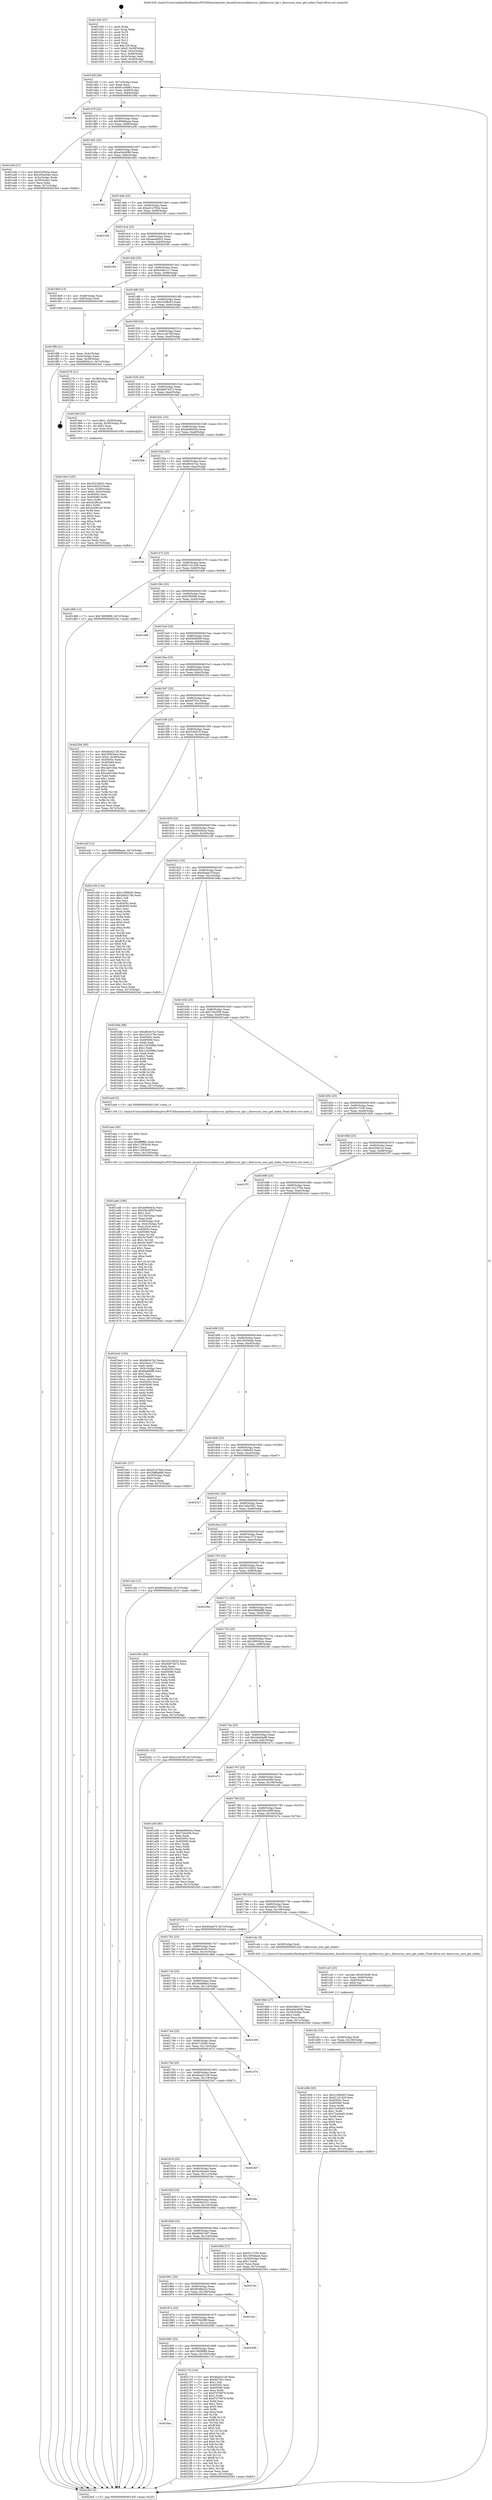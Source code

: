 digraph "0x401430" {
  label = "0x401430 (/mnt/c/Users/mathe/Desktop/tcc/POCII/binaries/extr_linuxdriversscsiibmvscsi_tgtibmvscsi_tgt.c_ibmvscsis_sess_get_index_Final-ollvm.out::main(0))"
  labelloc = "t"
  node[shape=record]

  Entry [label="",width=0.3,height=0.3,shape=circle,fillcolor=black,style=filled]
  "0x40145f" [label="{
     0x40145f [26]\l
     | [instrs]\l
     &nbsp;&nbsp;0x40145f \<+3\>: mov -0x7c(%rbp),%eax\l
     &nbsp;&nbsp;0x401462 \<+2\>: mov %eax,%ecx\l
     &nbsp;&nbsp;0x401464 \<+6\>: sub $0x81e36863,%ecx\l
     &nbsp;&nbsp;0x40146a \<+3\>: mov %eax,-0x80(%rbp)\l
     &nbsp;&nbsp;0x40146d \<+6\>: mov %ecx,-0x84(%rbp)\l
     &nbsp;&nbsp;0x401473 \<+6\>: je 0000000000401f9a \<main+0xb6a\>\l
  }"]
  "0x401f9a" [label="{
     0x401f9a\l
  }", style=dashed]
  "0x401479" [label="{
     0x401479 [25]\l
     | [instrs]\l
     &nbsp;&nbsp;0x401479 \<+5\>: jmp 000000000040147e \<main+0x4e\>\l
     &nbsp;&nbsp;0x40147e \<+3\>: mov -0x80(%rbp),%eax\l
     &nbsp;&nbsp;0x401481 \<+5\>: sub $0x906dbaae,%eax\l
     &nbsp;&nbsp;0x401486 \<+6\>: mov %eax,-0x88(%rbp)\l
     &nbsp;&nbsp;0x40148c \<+6\>: je 0000000000401a3b \<main+0x60b\>\l
  }"]
  Exit [label="",width=0.3,height=0.3,shape=circle,fillcolor=black,style=filled,peripheries=2]
  "0x401a3b" [label="{
     0x401a3b [27]\l
     | [instrs]\l
     &nbsp;&nbsp;0x401a3b \<+5\>: mov $0x5530b3a,%eax\l
     &nbsp;&nbsp;0x401a40 \<+5\>: mov $0x2f3ee0dd,%ecx\l
     &nbsp;&nbsp;0x401a45 \<+3\>: mov -0x5c(%rbp),%edx\l
     &nbsp;&nbsp;0x401a48 \<+3\>: cmp -0x50(%rbp),%edx\l
     &nbsp;&nbsp;0x401a4b \<+3\>: cmovl %ecx,%eax\l
     &nbsp;&nbsp;0x401a4e \<+3\>: mov %eax,-0x7c(%rbp)\l
     &nbsp;&nbsp;0x401a51 \<+5\>: jmp 00000000004023e5 \<main+0xfb5\>\l
  }"]
  "0x401492" [label="{
     0x401492 [25]\l
     | [instrs]\l
     &nbsp;&nbsp;0x401492 \<+5\>: jmp 0000000000401497 \<main+0x67\>\l
     &nbsp;&nbsp;0x401497 \<+3\>: mov -0x80(%rbp),%eax\l
     &nbsp;&nbsp;0x40149a \<+5\>: sub $0xa04cb096,%eax\l
     &nbsp;&nbsp;0x40149f \<+6\>: mov %eax,-0x8c(%rbp)\l
     &nbsp;&nbsp;0x4014a5 \<+6\>: je 00000000004018d1 \<main+0x4a1\>\l
  }"]
  "0x4018ac" [label="{
     0x4018ac\l
  }", style=dashed]
  "0x4018d1" [label="{
     0x4018d1\l
  }", style=dashed]
  "0x4014ab" [label="{
     0x4014ab [25]\l
     | [instrs]\l
     &nbsp;&nbsp;0x4014ab \<+5\>: jmp 00000000004014b0 \<main+0x80\>\l
     &nbsp;&nbsp;0x4014b0 \<+3\>: mov -0x80(%rbp),%eax\l
     &nbsp;&nbsp;0x4014b3 \<+5\>: sub $0xa51d782e,%eax\l
     &nbsp;&nbsp;0x4014b8 \<+6\>: mov %eax,-0x90(%rbp)\l
     &nbsp;&nbsp;0x4014be \<+6\>: je 0000000000402160 \<main+0xd30\>\l
  }"]
  "0x40217d" [label="{
     0x40217d [144]\l
     | [instrs]\l
     &nbsp;&nbsp;0x40217d \<+5\>: mov $0x4ba42128,%eax\l
     &nbsp;&nbsp;0x402182 \<+5\>: mov $0x6d755c,%ecx\l
     &nbsp;&nbsp;0x402187 \<+2\>: mov $0x1,%dl\l
     &nbsp;&nbsp;0x402189 \<+7\>: mov 0x40505c,%esi\l
     &nbsp;&nbsp;0x402190 \<+7\>: mov 0x405060,%edi\l
     &nbsp;&nbsp;0x402197 \<+3\>: mov %esi,%r8d\l
     &nbsp;&nbsp;0x40219a \<+7\>: sub $0xf7070979,%r8d\l
     &nbsp;&nbsp;0x4021a1 \<+4\>: sub $0x1,%r8d\l
     &nbsp;&nbsp;0x4021a5 \<+7\>: add $0xf7070979,%r8d\l
     &nbsp;&nbsp;0x4021ac \<+4\>: imul %r8d,%esi\l
     &nbsp;&nbsp;0x4021b0 \<+3\>: and $0x1,%esi\l
     &nbsp;&nbsp;0x4021b3 \<+3\>: cmp $0x0,%esi\l
     &nbsp;&nbsp;0x4021b6 \<+4\>: sete %r9b\l
     &nbsp;&nbsp;0x4021ba \<+3\>: cmp $0xa,%edi\l
     &nbsp;&nbsp;0x4021bd \<+4\>: setl %r10b\l
     &nbsp;&nbsp;0x4021c1 \<+3\>: mov %r9b,%r11b\l
     &nbsp;&nbsp;0x4021c4 \<+4\>: xor $0xff,%r11b\l
     &nbsp;&nbsp;0x4021c8 \<+3\>: mov %r10b,%bl\l
     &nbsp;&nbsp;0x4021cb \<+3\>: xor $0xff,%bl\l
     &nbsp;&nbsp;0x4021ce \<+3\>: xor $0x0,%dl\l
     &nbsp;&nbsp;0x4021d1 \<+3\>: mov %r11b,%r14b\l
     &nbsp;&nbsp;0x4021d4 \<+4\>: and $0x0,%r14b\l
     &nbsp;&nbsp;0x4021d8 \<+3\>: and %dl,%r9b\l
     &nbsp;&nbsp;0x4021db \<+3\>: mov %bl,%r15b\l
     &nbsp;&nbsp;0x4021de \<+4\>: and $0x0,%r15b\l
     &nbsp;&nbsp;0x4021e2 \<+3\>: and %dl,%r10b\l
     &nbsp;&nbsp;0x4021e5 \<+3\>: or %r9b,%r14b\l
     &nbsp;&nbsp;0x4021e8 \<+3\>: or %r10b,%r15b\l
     &nbsp;&nbsp;0x4021eb \<+3\>: xor %r15b,%r14b\l
     &nbsp;&nbsp;0x4021ee \<+3\>: or %bl,%r11b\l
     &nbsp;&nbsp;0x4021f1 \<+4\>: xor $0xff,%r11b\l
     &nbsp;&nbsp;0x4021f5 \<+3\>: or $0x0,%dl\l
     &nbsp;&nbsp;0x4021f8 \<+3\>: and %dl,%r11b\l
     &nbsp;&nbsp;0x4021fb \<+3\>: or %r11b,%r14b\l
     &nbsp;&nbsp;0x4021fe \<+4\>: test $0x1,%r14b\l
     &nbsp;&nbsp;0x402202 \<+3\>: cmovne %ecx,%eax\l
     &nbsp;&nbsp;0x402205 \<+3\>: mov %eax,-0x7c(%rbp)\l
     &nbsp;&nbsp;0x402208 \<+5\>: jmp 00000000004023e5 \<main+0xfb5\>\l
  }"]
  "0x402160" [label="{
     0x402160\l
  }", style=dashed]
  "0x4014c4" [label="{
     0x4014c4 [25]\l
     | [instrs]\l
     &nbsp;&nbsp;0x4014c4 \<+5\>: jmp 00000000004014c9 \<main+0x99\>\l
     &nbsp;&nbsp;0x4014c9 \<+3\>: mov -0x80(%rbp),%eax\l
     &nbsp;&nbsp;0x4014cc \<+5\>: sub $0xaea460c3,%eax\l
     &nbsp;&nbsp;0x4014d1 \<+6\>: mov %eax,-0x94(%rbp)\l
     &nbsp;&nbsp;0x4014d7 \<+6\>: je 000000000040239c \<main+0xf6c\>\l
  }"]
  "0x401893" [label="{
     0x401893 [25]\l
     | [instrs]\l
     &nbsp;&nbsp;0x401893 \<+5\>: jmp 0000000000401898 \<main+0x468\>\l
     &nbsp;&nbsp;0x401898 \<+3\>: mov -0x80(%rbp),%eax\l
     &nbsp;&nbsp;0x40189b \<+5\>: sub $0x7d858f89,%eax\l
     &nbsp;&nbsp;0x4018a0 \<+6\>: mov %eax,-0x130(%rbp)\l
     &nbsp;&nbsp;0x4018a6 \<+6\>: je 000000000040217d \<main+0xd4d\>\l
  }"]
  "0x40239c" [label="{
     0x40239c\l
  }", style=dashed]
  "0x4014dd" [label="{
     0x4014dd [25]\l
     | [instrs]\l
     &nbsp;&nbsp;0x4014dd \<+5\>: jmp 00000000004014e2 \<main+0xb2\>\l
     &nbsp;&nbsp;0x4014e2 \<+3\>: mov -0x80(%rbp),%eax\l
     &nbsp;&nbsp;0x4014e5 \<+5\>: sub $0xb3d6c1c7,%eax\l
     &nbsp;&nbsp;0x4014ea \<+6\>: mov %eax,-0x98(%rbp)\l
     &nbsp;&nbsp;0x4014f0 \<+6\>: je 00000000004018e9 \<main+0x4b9\>\l
  }"]
  "0x40209b" [label="{
     0x40209b\l
  }", style=dashed]
  "0x4018e9" [label="{
     0x4018e9 [13]\l
     | [instrs]\l
     &nbsp;&nbsp;0x4018e9 \<+4\>: mov -0x48(%rbp),%rax\l
     &nbsp;&nbsp;0x4018ed \<+4\>: mov 0x8(%rax),%rdi\l
     &nbsp;&nbsp;0x4018f1 \<+5\>: call 0000000000401060 \<atoi@plt\>\l
     | [calls]\l
     &nbsp;&nbsp;0x401060 \{1\} (unknown)\l
  }"]
  "0x4014f6" [label="{
     0x4014f6 [25]\l
     | [instrs]\l
     &nbsp;&nbsp;0x4014f6 \<+5\>: jmp 00000000004014fb \<main+0xcb\>\l
     &nbsp;&nbsp;0x4014fb \<+3\>: mov -0x80(%rbp),%eax\l
     &nbsp;&nbsp;0x4014fe \<+5\>: sub $0xc2c98a53,%eax\l
     &nbsp;&nbsp;0x401503 \<+6\>: mov %eax,-0x9c(%rbp)\l
     &nbsp;&nbsp;0x401509 \<+6\>: je 0000000000402362 \<main+0xf32\>\l
  }"]
  "0x40187a" [label="{
     0x40187a [25]\l
     | [instrs]\l
     &nbsp;&nbsp;0x40187a \<+5\>: jmp 000000000040187f \<main+0x44f\>\l
     &nbsp;&nbsp;0x40187f \<+3\>: mov -0x80(%rbp),%eax\l
     &nbsp;&nbsp;0x401882 \<+5\>: sub $0x735b3f9f,%eax\l
     &nbsp;&nbsp;0x401887 \<+6\>: mov %eax,-0x12c(%rbp)\l
     &nbsp;&nbsp;0x40188d \<+6\>: je 000000000040209b \<main+0xc6b\>\l
  }"]
  "0x402362" [label="{
     0x402362\l
  }", style=dashed]
  "0x40150f" [label="{
     0x40150f [25]\l
     | [instrs]\l
     &nbsp;&nbsp;0x40150f \<+5\>: jmp 0000000000401514 \<main+0xe4\>\l
     &nbsp;&nbsp;0x401514 \<+3\>: mov -0x80(%rbp),%eax\l
     &nbsp;&nbsp;0x401517 \<+5\>: sub $0xccc3e76f,%eax\l
     &nbsp;&nbsp;0x40151c \<+6\>: mov %eax,-0xa0(%rbp)\l
     &nbsp;&nbsp;0x401522 \<+6\>: je 0000000000402278 \<main+0xe48\>\l
  }"]
  "0x401dcc" [label="{
     0x401dcc\l
  }", style=dashed]
  "0x402278" [label="{
     0x402278 [21]\l
     | [instrs]\l
     &nbsp;&nbsp;0x402278 \<+3\>: mov -0x38(%rbp),%eax\l
     &nbsp;&nbsp;0x40227b \<+7\>: add $0x128,%rsp\l
     &nbsp;&nbsp;0x402282 \<+1\>: pop %rbx\l
     &nbsp;&nbsp;0x402283 \<+2\>: pop %r12\l
     &nbsp;&nbsp;0x402285 \<+2\>: pop %r13\l
     &nbsp;&nbsp;0x402287 \<+2\>: pop %r14\l
     &nbsp;&nbsp;0x402289 \<+2\>: pop %r15\l
     &nbsp;&nbsp;0x40228b \<+1\>: pop %rbp\l
     &nbsp;&nbsp;0x40228c \<+1\>: ret\l
  }"]
  "0x401528" [label="{
     0x401528 [25]\l
     | [instrs]\l
     &nbsp;&nbsp;0x401528 \<+5\>: jmp 000000000040152d \<main+0xfd\>\l
     &nbsp;&nbsp;0x40152d \<+3\>: mov -0x80(%rbp),%eax\l
     &nbsp;&nbsp;0x401530 \<+5\>: sub $0xdb974472,%eax\l
     &nbsp;&nbsp;0x401535 \<+6\>: mov %eax,-0xa4(%rbp)\l
     &nbsp;&nbsp;0x40153b \<+6\>: je 00000000004019af \<main+0x57f\>\l
  }"]
  "0x401861" [label="{
     0x401861 [25]\l
     | [instrs]\l
     &nbsp;&nbsp;0x401861 \<+5\>: jmp 0000000000401866 \<main+0x436\>\l
     &nbsp;&nbsp;0x401866 \<+3\>: mov -0x80(%rbp),%eax\l
     &nbsp;&nbsp;0x401869 \<+5\>: sub $0x6938be25,%eax\l
     &nbsp;&nbsp;0x40186e \<+6\>: mov %eax,-0x128(%rbp)\l
     &nbsp;&nbsp;0x401874 \<+6\>: je 0000000000401dcc \<main+0x99c\>\l
  }"]
  "0x4019af" [label="{
     0x4019af [23]\l
     | [instrs]\l
     &nbsp;&nbsp;0x4019af \<+7\>: movl $0x1,-0x50(%rbp)\l
     &nbsp;&nbsp;0x4019b6 \<+4\>: movslq -0x50(%rbp),%rax\l
     &nbsp;&nbsp;0x4019ba \<+4\>: shl $0x2,%rax\l
     &nbsp;&nbsp;0x4019be \<+3\>: mov %rax,%rdi\l
     &nbsp;&nbsp;0x4019c1 \<+5\>: call 0000000000401050 \<malloc@plt\>\l
     | [calls]\l
     &nbsp;&nbsp;0x401050 \{1\} (unknown)\l
  }"]
  "0x401541" [label="{
     0x401541 [25]\l
     | [instrs]\l
     &nbsp;&nbsp;0x401541 \<+5\>: jmp 0000000000401546 \<main+0x116\>\l
     &nbsp;&nbsp;0x401546 \<+3\>: mov -0x80(%rbp),%eax\l
     &nbsp;&nbsp;0x401549 \<+5\>: sub $0xde96e63a,%eax\l
     &nbsp;&nbsp;0x40154e \<+6\>: mov %eax,-0xa8(%rbp)\l
     &nbsp;&nbsp;0x401554 \<+6\>: je 00000000004022bb \<main+0xe8b\>\l
  }"]
  "0x40216c" [label="{
     0x40216c\l
  }", style=dashed]
  "0x4022bb" [label="{
     0x4022bb\l
  }", style=dashed]
  "0x40155a" [label="{
     0x40155a [25]\l
     | [instrs]\l
     &nbsp;&nbsp;0x40155a \<+5\>: jmp 000000000040155f \<main+0x12f\>\l
     &nbsp;&nbsp;0x40155f \<+3\>: mov -0x80(%rbp),%eax\l
     &nbsp;&nbsp;0x401562 \<+5\>: sub $0xdfe3e7a2,%eax\l
     &nbsp;&nbsp;0x401567 \<+6\>: mov %eax,-0xac(%rbp)\l
     &nbsp;&nbsp;0x40156d \<+6\>: je 0000000000402308 \<main+0xed8\>\l
  }"]
  "0x401d0b" [label="{
     0x401d0b [93]\l
     | [instrs]\l
     &nbsp;&nbsp;0x401d0b \<+5\>: mov $0x1c569c65,%eax\l
     &nbsp;&nbsp;0x401d10 \<+5\>: mov $0xf1101429,%esi\l
     &nbsp;&nbsp;0x401d15 \<+7\>: mov 0x40505c,%ecx\l
     &nbsp;&nbsp;0x401d1c \<+7\>: mov 0x405060,%edx\l
     &nbsp;&nbsp;0x401d23 \<+3\>: mov %ecx,%r8d\l
     &nbsp;&nbsp;0x401d26 \<+7\>: add $0x72e04af2,%r8d\l
     &nbsp;&nbsp;0x401d2d \<+4\>: sub $0x1,%r8d\l
     &nbsp;&nbsp;0x401d31 \<+7\>: sub $0x72e04af2,%r8d\l
     &nbsp;&nbsp;0x401d38 \<+4\>: imul %r8d,%ecx\l
     &nbsp;&nbsp;0x401d3c \<+3\>: and $0x1,%ecx\l
     &nbsp;&nbsp;0x401d3f \<+3\>: cmp $0x0,%ecx\l
     &nbsp;&nbsp;0x401d42 \<+4\>: sete %r9b\l
     &nbsp;&nbsp;0x401d46 \<+3\>: cmp $0xa,%edx\l
     &nbsp;&nbsp;0x401d49 \<+4\>: setl %r10b\l
     &nbsp;&nbsp;0x401d4d \<+3\>: mov %r9b,%r11b\l
     &nbsp;&nbsp;0x401d50 \<+3\>: and %r10b,%r11b\l
     &nbsp;&nbsp;0x401d53 \<+3\>: xor %r10b,%r9b\l
     &nbsp;&nbsp;0x401d56 \<+3\>: or %r9b,%r11b\l
     &nbsp;&nbsp;0x401d59 \<+4\>: test $0x1,%r11b\l
     &nbsp;&nbsp;0x401d5d \<+3\>: cmovne %esi,%eax\l
     &nbsp;&nbsp;0x401d60 \<+3\>: mov %eax,-0x7c(%rbp)\l
     &nbsp;&nbsp;0x401d63 \<+5\>: jmp 00000000004023e5 \<main+0xfb5\>\l
  }"]
  "0x402308" [label="{
     0x402308\l
  }", style=dashed]
  "0x401573" [label="{
     0x401573 [25]\l
     | [instrs]\l
     &nbsp;&nbsp;0x401573 \<+5\>: jmp 0000000000401578 \<main+0x148\>\l
     &nbsp;&nbsp;0x401578 \<+3\>: mov -0x80(%rbp),%eax\l
     &nbsp;&nbsp;0x40157b \<+5\>: sub $0xf1101429,%eax\l
     &nbsp;&nbsp;0x401580 \<+6\>: mov %eax,-0xb0(%rbp)\l
     &nbsp;&nbsp;0x401586 \<+6\>: je 0000000000401d68 \<main+0x938\>\l
  }"]
  "0x401cfc" [label="{
     0x401cfc [15]\l
     | [instrs]\l
     &nbsp;&nbsp;0x401cfc \<+4\>: mov -0x58(%rbp),%rdi\l
     &nbsp;&nbsp;0x401d00 \<+6\>: mov %eax,-0x138(%rbp)\l
     &nbsp;&nbsp;0x401d06 \<+5\>: call 0000000000401030 \<free@plt\>\l
     | [calls]\l
     &nbsp;&nbsp;0x401030 \{1\} (unknown)\l
  }"]
  "0x401d68" [label="{
     0x401d68 [12]\l
     | [instrs]\l
     &nbsp;&nbsp;0x401d68 \<+7\>: movl $0x7d858f89,-0x7c(%rbp)\l
     &nbsp;&nbsp;0x401d6f \<+5\>: jmp 00000000004023e5 \<main+0xfb5\>\l
  }"]
  "0x40158c" [label="{
     0x40158c [25]\l
     | [instrs]\l
     &nbsp;&nbsp;0x40158c \<+5\>: jmp 0000000000401591 \<main+0x161\>\l
     &nbsp;&nbsp;0x401591 \<+3\>: mov -0x80(%rbp),%eax\l
     &nbsp;&nbsp;0x401594 \<+5\>: sub $0xf1f856fa,%eax\l
     &nbsp;&nbsp;0x401599 \<+6\>: mov %eax,-0xb4(%rbp)\l
     &nbsp;&nbsp;0x40159f \<+6\>: je 0000000000401e88 \<main+0xa58\>\l
  }"]
  "0x401ce5" [label="{
     0x401ce5 [23]\l
     | [instrs]\l
     &nbsp;&nbsp;0x401ce5 \<+10\>: movabs $0x4030d6,%rdi\l
     &nbsp;&nbsp;0x401cef \<+3\>: mov %eax,-0x60(%rbp)\l
     &nbsp;&nbsp;0x401cf2 \<+3\>: mov -0x60(%rbp),%esi\l
     &nbsp;&nbsp;0x401cf5 \<+2\>: mov $0x0,%al\l
     &nbsp;&nbsp;0x401cf7 \<+5\>: call 0000000000401040 \<printf@plt\>\l
     | [calls]\l
     &nbsp;&nbsp;0x401040 \{1\} (unknown)\l
  }"]
  "0x401e88" [label="{
     0x401e88\l
  }", style=dashed]
  "0x4015a5" [label="{
     0x4015a5 [25]\l
     | [instrs]\l
     &nbsp;&nbsp;0x4015a5 \<+5\>: jmp 00000000004015aa \<main+0x17a\>\l
     &nbsp;&nbsp;0x4015aa \<+3\>: mov -0x80(%rbp),%eax\l
     &nbsp;&nbsp;0x4015ad \<+5\>: sub $0xf39df269,%eax\l
     &nbsp;&nbsp;0x4015b2 \<+6\>: mov %eax,-0xb8(%rbp)\l
     &nbsp;&nbsp;0x4015b8 \<+6\>: je 000000000040200b \<main+0xbdb\>\l
  }"]
  "0x401ad6" [label="{
     0x401ad6 [168]\l
     | [instrs]\l
     &nbsp;&nbsp;0x401ad6 \<+5\>: mov $0xde96e63a,%ecx\l
     &nbsp;&nbsp;0x401adb \<+5\>: mov $0x392cdf5f,%edx\l
     &nbsp;&nbsp;0x401ae0 \<+3\>: mov $0x1,%sil\l
     &nbsp;&nbsp;0x401ae3 \<+6\>: mov -0x134(%rbp),%edi\l
     &nbsp;&nbsp;0x401ae9 \<+3\>: imul %eax,%edi\l
     &nbsp;&nbsp;0x401aec \<+4\>: mov -0x58(%rbp),%r8\l
     &nbsp;&nbsp;0x401af0 \<+4\>: movslq -0x5c(%rbp),%r9\l
     &nbsp;&nbsp;0x401af4 \<+4\>: mov %edi,(%r8,%r9,4)\l
     &nbsp;&nbsp;0x401af8 \<+7\>: mov 0x40505c,%eax\l
     &nbsp;&nbsp;0x401aff \<+7\>: mov 0x405060,%edi\l
     &nbsp;&nbsp;0x401b06 \<+3\>: mov %eax,%r10d\l
     &nbsp;&nbsp;0x401b09 \<+7\>: add $0x3e70ef57,%r10d\l
     &nbsp;&nbsp;0x401b10 \<+4\>: sub $0x1,%r10d\l
     &nbsp;&nbsp;0x401b14 \<+7\>: sub $0x3e70ef57,%r10d\l
     &nbsp;&nbsp;0x401b1b \<+4\>: imul %r10d,%eax\l
     &nbsp;&nbsp;0x401b1f \<+3\>: and $0x1,%eax\l
     &nbsp;&nbsp;0x401b22 \<+3\>: cmp $0x0,%eax\l
     &nbsp;&nbsp;0x401b25 \<+4\>: sete %r11b\l
     &nbsp;&nbsp;0x401b29 \<+3\>: cmp $0xa,%edi\l
     &nbsp;&nbsp;0x401b2c \<+3\>: setl %bl\l
     &nbsp;&nbsp;0x401b2f \<+3\>: mov %r11b,%r14b\l
     &nbsp;&nbsp;0x401b32 \<+4\>: xor $0xff,%r14b\l
     &nbsp;&nbsp;0x401b36 \<+3\>: mov %bl,%r15b\l
     &nbsp;&nbsp;0x401b39 \<+4\>: xor $0xff,%r15b\l
     &nbsp;&nbsp;0x401b3d \<+4\>: xor $0x1,%sil\l
     &nbsp;&nbsp;0x401b41 \<+3\>: mov %r14b,%r12b\l
     &nbsp;&nbsp;0x401b44 \<+4\>: and $0xff,%r12b\l
     &nbsp;&nbsp;0x401b48 \<+3\>: and %sil,%r11b\l
     &nbsp;&nbsp;0x401b4b \<+3\>: mov %r15b,%r13b\l
     &nbsp;&nbsp;0x401b4e \<+4\>: and $0xff,%r13b\l
     &nbsp;&nbsp;0x401b52 \<+3\>: and %sil,%bl\l
     &nbsp;&nbsp;0x401b55 \<+3\>: or %r11b,%r12b\l
     &nbsp;&nbsp;0x401b58 \<+3\>: or %bl,%r13b\l
     &nbsp;&nbsp;0x401b5b \<+3\>: xor %r13b,%r12b\l
     &nbsp;&nbsp;0x401b5e \<+3\>: or %r15b,%r14b\l
     &nbsp;&nbsp;0x401b61 \<+4\>: xor $0xff,%r14b\l
     &nbsp;&nbsp;0x401b65 \<+4\>: or $0x1,%sil\l
     &nbsp;&nbsp;0x401b69 \<+3\>: and %sil,%r14b\l
     &nbsp;&nbsp;0x401b6c \<+3\>: or %r14b,%r12b\l
     &nbsp;&nbsp;0x401b6f \<+4\>: test $0x1,%r12b\l
     &nbsp;&nbsp;0x401b73 \<+3\>: cmovne %edx,%ecx\l
     &nbsp;&nbsp;0x401b76 \<+3\>: mov %ecx,-0x7c(%rbp)\l
     &nbsp;&nbsp;0x401b79 \<+5\>: jmp 00000000004023e5 \<main+0xfb5\>\l
  }"]
  "0x40200b" [label="{
     0x40200b\l
  }", style=dashed]
  "0x4015be" [label="{
     0x4015be [25]\l
     | [instrs]\l
     &nbsp;&nbsp;0x4015be \<+5\>: jmp 00000000004015c3 \<main+0x193\>\l
     &nbsp;&nbsp;0x4015c3 \<+3\>: mov -0x80(%rbp),%eax\l
     &nbsp;&nbsp;0x4015c6 \<+5\>: sub $0xf60d402d,%eax\l
     &nbsp;&nbsp;0x4015cb \<+6\>: mov %eax,-0xbc(%rbp)\l
     &nbsp;&nbsp;0x4015d1 \<+6\>: je 0000000000402154 \<main+0xd24\>\l
  }"]
  "0x401aae" [label="{
     0x401aae [40]\l
     | [instrs]\l
     &nbsp;&nbsp;0x401aae \<+5\>: mov $0x2,%ecx\l
     &nbsp;&nbsp;0x401ab3 \<+1\>: cltd\l
     &nbsp;&nbsp;0x401ab4 \<+2\>: idiv %ecx\l
     &nbsp;&nbsp;0x401ab6 \<+6\>: imul $0xfffffffe,%edx,%ecx\l
     &nbsp;&nbsp;0x401abc \<+6\>: add $0x11283b38,%ecx\l
     &nbsp;&nbsp;0x401ac2 \<+3\>: add $0x1,%ecx\l
     &nbsp;&nbsp;0x401ac5 \<+6\>: sub $0x11283b38,%ecx\l
     &nbsp;&nbsp;0x401acb \<+6\>: mov %ecx,-0x134(%rbp)\l
     &nbsp;&nbsp;0x401ad1 \<+5\>: call 0000000000401160 \<next_i\>\l
     | [calls]\l
     &nbsp;&nbsp;0x401160 \{1\} (/mnt/c/Users/mathe/Desktop/tcc/POCII/binaries/extr_linuxdriversscsiibmvscsi_tgtibmvscsi_tgt.c_ibmvscsis_sess_get_index_Final-ollvm.out::next_i)\l
  }"]
  "0x402154" [label="{
     0x402154\l
  }", style=dashed]
  "0x4015d7" [label="{
     0x4015d7 [25]\l
     | [instrs]\l
     &nbsp;&nbsp;0x4015d7 \<+5\>: jmp 00000000004015dc \<main+0x1ac\>\l
     &nbsp;&nbsp;0x4015dc \<+3\>: mov -0x80(%rbp),%eax\l
     &nbsp;&nbsp;0x4015df \<+5\>: sub $0x6d755c,%eax\l
     &nbsp;&nbsp;0x4015e4 \<+6\>: mov %eax,-0xc0(%rbp)\l
     &nbsp;&nbsp;0x4015ea \<+6\>: je 000000000040220d \<main+0xddd\>\l
  }"]
  "0x4019c6" [label="{
     0x4019c6 [105]\l
     | [instrs]\l
     &nbsp;&nbsp;0x4019c6 \<+5\>: mov $0x25216b52,%ecx\l
     &nbsp;&nbsp;0x4019cb \<+5\>: mov $0x3c92f10,%edx\l
     &nbsp;&nbsp;0x4019d0 \<+4\>: mov %rax,-0x58(%rbp)\l
     &nbsp;&nbsp;0x4019d4 \<+7\>: movl $0x0,-0x5c(%rbp)\l
     &nbsp;&nbsp;0x4019db \<+7\>: mov 0x40505c,%esi\l
     &nbsp;&nbsp;0x4019e2 \<+8\>: mov 0x405060,%r8d\l
     &nbsp;&nbsp;0x4019ea \<+3\>: mov %esi,%r9d\l
     &nbsp;&nbsp;0x4019ed \<+7\>: sub $0x3e2f61a0,%r9d\l
     &nbsp;&nbsp;0x4019f4 \<+4\>: sub $0x1,%r9d\l
     &nbsp;&nbsp;0x4019f8 \<+7\>: add $0x3e2f61a0,%r9d\l
     &nbsp;&nbsp;0x4019ff \<+4\>: imul %r9d,%esi\l
     &nbsp;&nbsp;0x401a03 \<+3\>: and $0x1,%esi\l
     &nbsp;&nbsp;0x401a06 \<+3\>: cmp $0x0,%esi\l
     &nbsp;&nbsp;0x401a09 \<+4\>: sete %r10b\l
     &nbsp;&nbsp;0x401a0d \<+4\>: cmp $0xa,%r8d\l
     &nbsp;&nbsp;0x401a11 \<+4\>: setl %r11b\l
     &nbsp;&nbsp;0x401a15 \<+3\>: mov %r10b,%bl\l
     &nbsp;&nbsp;0x401a18 \<+3\>: and %r11b,%bl\l
     &nbsp;&nbsp;0x401a1b \<+3\>: xor %r11b,%r10b\l
     &nbsp;&nbsp;0x401a1e \<+3\>: or %r10b,%bl\l
     &nbsp;&nbsp;0x401a21 \<+3\>: test $0x1,%bl\l
     &nbsp;&nbsp;0x401a24 \<+3\>: cmovne %edx,%ecx\l
     &nbsp;&nbsp;0x401a27 \<+3\>: mov %ecx,-0x7c(%rbp)\l
     &nbsp;&nbsp;0x401a2a \<+5\>: jmp 00000000004023e5 \<main+0xfb5\>\l
  }"]
  "0x40220d" [label="{
     0x40220d [95]\l
     | [instrs]\l
     &nbsp;&nbsp;0x40220d \<+5\>: mov $0x4ba42128,%eax\l
     &nbsp;&nbsp;0x402212 \<+5\>: mov $0x29003ece,%ecx\l
     &nbsp;&nbsp;0x402217 \<+7\>: movl $0x0,-0x38(%rbp)\l
     &nbsp;&nbsp;0x40221e \<+7\>: mov 0x40505c,%edx\l
     &nbsp;&nbsp;0x402225 \<+7\>: mov 0x405060,%esi\l
     &nbsp;&nbsp;0x40222c \<+2\>: mov %edx,%edi\l
     &nbsp;&nbsp;0x40222e \<+6\>: sub $0xcab518ee,%edi\l
     &nbsp;&nbsp;0x402234 \<+3\>: sub $0x1,%edi\l
     &nbsp;&nbsp;0x402237 \<+6\>: add $0xcab518ee,%edi\l
     &nbsp;&nbsp;0x40223d \<+3\>: imul %edi,%edx\l
     &nbsp;&nbsp;0x402240 \<+3\>: and $0x1,%edx\l
     &nbsp;&nbsp;0x402243 \<+3\>: cmp $0x0,%edx\l
     &nbsp;&nbsp;0x402246 \<+4\>: sete %r8b\l
     &nbsp;&nbsp;0x40224a \<+3\>: cmp $0xa,%esi\l
     &nbsp;&nbsp;0x40224d \<+4\>: setl %r9b\l
     &nbsp;&nbsp;0x402251 \<+3\>: mov %r8b,%r10b\l
     &nbsp;&nbsp;0x402254 \<+3\>: and %r9b,%r10b\l
     &nbsp;&nbsp;0x402257 \<+3\>: xor %r9b,%r8b\l
     &nbsp;&nbsp;0x40225a \<+3\>: or %r8b,%r10b\l
     &nbsp;&nbsp;0x40225d \<+4\>: test $0x1,%r10b\l
     &nbsp;&nbsp;0x402261 \<+3\>: cmovne %ecx,%eax\l
     &nbsp;&nbsp;0x402264 \<+3\>: mov %eax,-0x7c(%rbp)\l
     &nbsp;&nbsp;0x402267 \<+5\>: jmp 00000000004023e5 \<main+0xfb5\>\l
  }"]
  "0x4015f0" [label="{
     0x4015f0 [25]\l
     | [instrs]\l
     &nbsp;&nbsp;0x4015f0 \<+5\>: jmp 00000000004015f5 \<main+0x1c5\>\l
     &nbsp;&nbsp;0x4015f5 \<+3\>: mov -0x80(%rbp),%eax\l
     &nbsp;&nbsp;0x4015f8 \<+5\>: sub $0x3c92f10,%eax\l
     &nbsp;&nbsp;0x4015fd \<+6\>: mov %eax,-0xc4(%rbp)\l
     &nbsp;&nbsp;0x401603 \<+6\>: je 0000000000401a2f \<main+0x5ff\>\l
  }"]
  "0x401848" [label="{
     0x401848 [25]\l
     | [instrs]\l
     &nbsp;&nbsp;0x401848 \<+5\>: jmp 000000000040184d \<main+0x41d\>\l
     &nbsp;&nbsp;0x40184d \<+3\>: mov -0x80(%rbp),%eax\l
     &nbsp;&nbsp;0x401850 \<+5\>: sub $0x60de7497,%eax\l
     &nbsp;&nbsp;0x401855 \<+6\>: mov %eax,-0x124(%rbp)\l
     &nbsp;&nbsp;0x40185b \<+6\>: je 000000000040216c \<main+0xd3c\>\l
  }"]
  "0x401a2f" [label="{
     0x401a2f [12]\l
     | [instrs]\l
     &nbsp;&nbsp;0x401a2f \<+7\>: movl $0x906dbaae,-0x7c(%rbp)\l
     &nbsp;&nbsp;0x401a36 \<+5\>: jmp 00000000004023e5 \<main+0xfb5\>\l
  }"]
  "0x401609" [label="{
     0x401609 [25]\l
     | [instrs]\l
     &nbsp;&nbsp;0x401609 \<+5\>: jmp 000000000040160e \<main+0x1de\>\l
     &nbsp;&nbsp;0x40160e \<+3\>: mov -0x80(%rbp),%eax\l
     &nbsp;&nbsp;0x401611 \<+5\>: sub $0x5530b3a,%eax\l
     &nbsp;&nbsp;0x401616 \<+6\>: mov %eax,-0xc8(%rbp)\l
     &nbsp;&nbsp;0x40161c \<+6\>: je 0000000000401c56 \<main+0x826\>\l
  }"]
  "0x40190b" [label="{
     0x40190b [27]\l
     | [instrs]\l
     &nbsp;&nbsp;0x40190b \<+5\>: mov $0x91c7330,%eax\l
     &nbsp;&nbsp;0x401910 \<+5\>: mov $0x19556ea6,%ecx\l
     &nbsp;&nbsp;0x401915 \<+3\>: mov -0x30(%rbp),%edx\l
     &nbsp;&nbsp;0x401918 \<+3\>: cmp $0x1,%edx\l
     &nbsp;&nbsp;0x40191b \<+3\>: cmovl %ecx,%eax\l
     &nbsp;&nbsp;0x40191e \<+3\>: mov %eax,-0x7c(%rbp)\l
     &nbsp;&nbsp;0x401921 \<+5\>: jmp 00000000004023e5 \<main+0xfb5\>\l
  }"]
  "0x401c56" [label="{
     0x401c56 [134]\l
     | [instrs]\l
     &nbsp;&nbsp;0x401c56 \<+5\>: mov $0x1c569c65,%eax\l
     &nbsp;&nbsp;0x401c5b \<+5\>: mov $0x3a92c7d4,%ecx\l
     &nbsp;&nbsp;0x401c60 \<+2\>: mov $0x1,%dl\l
     &nbsp;&nbsp;0x401c62 \<+2\>: xor %esi,%esi\l
     &nbsp;&nbsp;0x401c64 \<+7\>: mov 0x40505c,%edi\l
     &nbsp;&nbsp;0x401c6b \<+8\>: mov 0x405060,%r8d\l
     &nbsp;&nbsp;0x401c73 \<+3\>: sub $0x1,%esi\l
     &nbsp;&nbsp;0x401c76 \<+3\>: mov %edi,%r9d\l
     &nbsp;&nbsp;0x401c79 \<+3\>: add %esi,%r9d\l
     &nbsp;&nbsp;0x401c7c \<+4\>: imul %r9d,%edi\l
     &nbsp;&nbsp;0x401c80 \<+3\>: and $0x1,%edi\l
     &nbsp;&nbsp;0x401c83 \<+3\>: cmp $0x0,%edi\l
     &nbsp;&nbsp;0x401c86 \<+4\>: sete %r10b\l
     &nbsp;&nbsp;0x401c8a \<+4\>: cmp $0xa,%r8d\l
     &nbsp;&nbsp;0x401c8e \<+4\>: setl %r11b\l
     &nbsp;&nbsp;0x401c92 \<+3\>: mov %r10b,%bl\l
     &nbsp;&nbsp;0x401c95 \<+3\>: xor $0xff,%bl\l
     &nbsp;&nbsp;0x401c98 \<+3\>: mov %r11b,%r14b\l
     &nbsp;&nbsp;0x401c9b \<+4\>: xor $0xff,%r14b\l
     &nbsp;&nbsp;0x401c9f \<+3\>: xor $0x0,%dl\l
     &nbsp;&nbsp;0x401ca2 \<+3\>: mov %bl,%r15b\l
     &nbsp;&nbsp;0x401ca5 \<+4\>: and $0x0,%r15b\l
     &nbsp;&nbsp;0x401ca9 \<+3\>: and %dl,%r10b\l
     &nbsp;&nbsp;0x401cac \<+3\>: mov %r14b,%r12b\l
     &nbsp;&nbsp;0x401caf \<+4\>: and $0x0,%r12b\l
     &nbsp;&nbsp;0x401cb3 \<+3\>: and %dl,%r11b\l
     &nbsp;&nbsp;0x401cb6 \<+3\>: or %r10b,%r15b\l
     &nbsp;&nbsp;0x401cb9 \<+3\>: or %r11b,%r12b\l
     &nbsp;&nbsp;0x401cbc \<+3\>: xor %r12b,%r15b\l
     &nbsp;&nbsp;0x401cbf \<+3\>: or %r14b,%bl\l
     &nbsp;&nbsp;0x401cc2 \<+3\>: xor $0xff,%bl\l
     &nbsp;&nbsp;0x401cc5 \<+3\>: or $0x0,%dl\l
     &nbsp;&nbsp;0x401cc8 \<+2\>: and %dl,%bl\l
     &nbsp;&nbsp;0x401cca \<+3\>: or %bl,%r15b\l
     &nbsp;&nbsp;0x401ccd \<+4\>: test $0x1,%r15b\l
     &nbsp;&nbsp;0x401cd1 \<+3\>: cmovne %ecx,%eax\l
     &nbsp;&nbsp;0x401cd4 \<+3\>: mov %eax,-0x7c(%rbp)\l
     &nbsp;&nbsp;0x401cd7 \<+5\>: jmp 00000000004023e5 \<main+0xfb5\>\l
  }"]
  "0x401622" [label="{
     0x401622 [25]\l
     | [instrs]\l
     &nbsp;&nbsp;0x401622 \<+5\>: jmp 0000000000401627 \<main+0x1f7\>\l
     &nbsp;&nbsp;0x401627 \<+3\>: mov -0x80(%rbp),%eax\l
     &nbsp;&nbsp;0x40162a \<+5\>: sub $0x65ade7f,%eax\l
     &nbsp;&nbsp;0x40162f \<+6\>: mov %eax,-0xcc(%rbp)\l
     &nbsp;&nbsp;0x401635 \<+6\>: je 0000000000401b8a \<main+0x75a\>\l
  }"]
  "0x40182f" [label="{
     0x40182f [25]\l
     | [instrs]\l
     &nbsp;&nbsp;0x40182f \<+5\>: jmp 0000000000401834 \<main+0x404\>\l
     &nbsp;&nbsp;0x401834 \<+3\>: mov -0x80(%rbp),%eax\l
     &nbsp;&nbsp;0x401837 \<+5\>: sub $0x60820c1c,%eax\l
     &nbsp;&nbsp;0x40183c \<+6\>: mov %eax,-0x120(%rbp)\l
     &nbsp;&nbsp;0x401842 \<+6\>: je 000000000040190b \<main+0x4db\>\l
  }"]
  "0x401b8a" [label="{
     0x401b8a [88]\l
     | [instrs]\l
     &nbsp;&nbsp;0x401b8a \<+5\>: mov $0xdfe3e7a2,%eax\l
     &nbsp;&nbsp;0x401b8f \<+5\>: mov $0x1241370a,%ecx\l
     &nbsp;&nbsp;0x401b94 \<+7\>: mov 0x40505c,%edx\l
     &nbsp;&nbsp;0x401b9b \<+7\>: mov 0x405060,%esi\l
     &nbsp;&nbsp;0x401ba2 \<+2\>: mov %edx,%edi\l
     &nbsp;&nbsp;0x401ba4 \<+6\>: sub $0x1202096a,%edi\l
     &nbsp;&nbsp;0x401baa \<+3\>: sub $0x1,%edi\l
     &nbsp;&nbsp;0x401bad \<+6\>: add $0x1202096a,%edi\l
     &nbsp;&nbsp;0x401bb3 \<+3\>: imul %edi,%edx\l
     &nbsp;&nbsp;0x401bb6 \<+3\>: and $0x1,%edx\l
     &nbsp;&nbsp;0x401bb9 \<+3\>: cmp $0x0,%edx\l
     &nbsp;&nbsp;0x401bbc \<+4\>: sete %r8b\l
     &nbsp;&nbsp;0x401bc0 \<+3\>: cmp $0xa,%esi\l
     &nbsp;&nbsp;0x401bc3 \<+4\>: setl %r9b\l
     &nbsp;&nbsp;0x401bc7 \<+3\>: mov %r8b,%r10b\l
     &nbsp;&nbsp;0x401bca \<+3\>: and %r9b,%r10b\l
     &nbsp;&nbsp;0x401bcd \<+3\>: xor %r9b,%r8b\l
     &nbsp;&nbsp;0x401bd0 \<+3\>: or %r8b,%r10b\l
     &nbsp;&nbsp;0x401bd3 \<+4\>: test $0x1,%r10b\l
     &nbsp;&nbsp;0x401bd7 \<+3\>: cmovne %ecx,%eax\l
     &nbsp;&nbsp;0x401bda \<+3\>: mov %eax,-0x7c(%rbp)\l
     &nbsp;&nbsp;0x401bdd \<+5\>: jmp 00000000004023e5 \<main+0xfb5\>\l
  }"]
  "0x40163b" [label="{
     0x40163b [25]\l
     | [instrs]\l
     &nbsp;&nbsp;0x40163b \<+5\>: jmp 0000000000401640 \<main+0x210\>\l
     &nbsp;&nbsp;0x401640 \<+3\>: mov -0x80(%rbp),%eax\l
     &nbsp;&nbsp;0x401643 \<+5\>: sub $0x73dc058,%eax\l
     &nbsp;&nbsp;0x401648 \<+6\>: mov %eax,-0xd0(%rbp)\l
     &nbsp;&nbsp;0x40164e \<+6\>: je 0000000000401aa9 \<main+0x679\>\l
  }"]
  "0x401fec" [label="{
     0x401fec\l
  }", style=dashed]
  "0x401aa9" [label="{
     0x401aa9 [5]\l
     | [instrs]\l
     &nbsp;&nbsp;0x401aa9 \<+5\>: call 0000000000401160 \<next_i\>\l
     | [calls]\l
     &nbsp;&nbsp;0x401160 \{1\} (/mnt/c/Users/mathe/Desktop/tcc/POCII/binaries/extr_linuxdriversscsiibmvscsi_tgtibmvscsi_tgt.c_ibmvscsis_sess_get_index_Final-ollvm.out::next_i)\l
  }"]
  "0x401654" [label="{
     0x401654 [25]\l
     | [instrs]\l
     &nbsp;&nbsp;0x401654 \<+5\>: jmp 0000000000401659 \<main+0x229\>\l
     &nbsp;&nbsp;0x401659 \<+3\>: mov -0x80(%rbp),%eax\l
     &nbsp;&nbsp;0x40165c \<+5\>: sub $0x91c7330,%eax\l
     &nbsp;&nbsp;0x401661 \<+6\>: mov %eax,-0xd4(%rbp)\l
     &nbsp;&nbsp;0x401667 \<+6\>: je 0000000000401926 \<main+0x4f6\>\l
  }"]
  "0x401816" [label="{
     0x401816 [25]\l
     | [instrs]\l
     &nbsp;&nbsp;0x401816 \<+5\>: jmp 000000000040181b \<main+0x3eb\>\l
     &nbsp;&nbsp;0x40181b \<+3\>: mov -0x80(%rbp),%eax\l
     &nbsp;&nbsp;0x40181e \<+5\>: sub $0x5a3dca44,%eax\l
     &nbsp;&nbsp;0x401823 \<+6\>: mov %eax,-0x11c(%rbp)\l
     &nbsp;&nbsp;0x401829 \<+6\>: je 0000000000401fec \<main+0xbbc\>\l
  }"]
  "0x401926" [label="{
     0x401926\l
  }", style=dashed]
  "0x40166d" [label="{
     0x40166d [25]\l
     | [instrs]\l
     &nbsp;&nbsp;0x40166d \<+5\>: jmp 0000000000401672 \<main+0x242\>\l
     &nbsp;&nbsp;0x401672 \<+3\>: mov -0x80(%rbp),%eax\l
     &nbsp;&nbsp;0x401675 \<+5\>: sub $0xe5081ec,%eax\l
     &nbsp;&nbsp;0x40167a \<+6\>: mov %eax,-0xd8(%rbp)\l
     &nbsp;&nbsp;0x401680 \<+6\>: je 0000000000401f7f \<main+0xb4f\>\l
  }"]
  "0x4023d7" [label="{
     0x4023d7\l
  }", style=dashed]
  "0x401f7f" [label="{
     0x401f7f\l
  }", style=dashed]
  "0x401686" [label="{
     0x401686 [25]\l
     | [instrs]\l
     &nbsp;&nbsp;0x401686 \<+5\>: jmp 000000000040168b \<main+0x25b\>\l
     &nbsp;&nbsp;0x40168b \<+3\>: mov -0x80(%rbp),%eax\l
     &nbsp;&nbsp;0x40168e \<+5\>: sub $0x1241370a,%eax\l
     &nbsp;&nbsp;0x401693 \<+6\>: mov %eax,-0xdc(%rbp)\l
     &nbsp;&nbsp;0x401699 \<+6\>: je 0000000000401be2 \<main+0x7b2\>\l
  }"]
  "0x4017fd" [label="{
     0x4017fd [25]\l
     | [instrs]\l
     &nbsp;&nbsp;0x4017fd \<+5\>: jmp 0000000000401802 \<main+0x3d2\>\l
     &nbsp;&nbsp;0x401802 \<+3\>: mov -0x80(%rbp),%eax\l
     &nbsp;&nbsp;0x401805 \<+5\>: sub $0x4ba42128,%eax\l
     &nbsp;&nbsp;0x40180a \<+6\>: mov %eax,-0x118(%rbp)\l
     &nbsp;&nbsp;0x401810 \<+6\>: je 00000000004023d7 \<main+0xfa7\>\l
  }"]
  "0x401be2" [label="{
     0x401be2 [104]\l
     | [instrs]\l
     &nbsp;&nbsp;0x401be2 \<+5\>: mov $0xdfe3e7a2,%eax\l
     &nbsp;&nbsp;0x401be7 \<+5\>: mov $0x24ee1273,%ecx\l
     &nbsp;&nbsp;0x401bec \<+2\>: xor %edx,%edx\l
     &nbsp;&nbsp;0x401bee \<+3\>: mov -0x5c(%rbp),%esi\l
     &nbsp;&nbsp;0x401bf1 \<+6\>: add $0xf0ab89f6,%esi\l
     &nbsp;&nbsp;0x401bf7 \<+3\>: add $0x1,%esi\l
     &nbsp;&nbsp;0x401bfa \<+6\>: sub $0xf0ab89f6,%esi\l
     &nbsp;&nbsp;0x401c00 \<+3\>: mov %esi,-0x5c(%rbp)\l
     &nbsp;&nbsp;0x401c03 \<+7\>: mov 0x40505c,%esi\l
     &nbsp;&nbsp;0x401c0a \<+7\>: mov 0x405060,%edi\l
     &nbsp;&nbsp;0x401c11 \<+3\>: sub $0x1,%edx\l
     &nbsp;&nbsp;0x401c14 \<+3\>: mov %esi,%r8d\l
     &nbsp;&nbsp;0x401c17 \<+3\>: add %edx,%r8d\l
     &nbsp;&nbsp;0x401c1a \<+4\>: imul %r8d,%esi\l
     &nbsp;&nbsp;0x401c1e \<+3\>: and $0x1,%esi\l
     &nbsp;&nbsp;0x401c21 \<+3\>: cmp $0x0,%esi\l
     &nbsp;&nbsp;0x401c24 \<+4\>: sete %r9b\l
     &nbsp;&nbsp;0x401c28 \<+3\>: cmp $0xa,%edi\l
     &nbsp;&nbsp;0x401c2b \<+4\>: setl %r10b\l
     &nbsp;&nbsp;0x401c2f \<+3\>: mov %r9b,%r11b\l
     &nbsp;&nbsp;0x401c32 \<+3\>: and %r10b,%r11b\l
     &nbsp;&nbsp;0x401c35 \<+3\>: xor %r10b,%r9b\l
     &nbsp;&nbsp;0x401c38 \<+3\>: or %r9b,%r11b\l
     &nbsp;&nbsp;0x401c3b \<+4\>: test $0x1,%r11b\l
     &nbsp;&nbsp;0x401c3f \<+3\>: cmovne %ecx,%eax\l
     &nbsp;&nbsp;0x401c42 \<+3\>: mov %eax,-0x7c(%rbp)\l
     &nbsp;&nbsp;0x401c45 \<+5\>: jmp 00000000004023e5 \<main+0xfb5\>\l
  }"]
  "0x40169f" [label="{
     0x40169f [25]\l
     | [instrs]\l
     &nbsp;&nbsp;0x40169f \<+5\>: jmp 00000000004016a4 \<main+0x274\>\l
     &nbsp;&nbsp;0x4016a4 \<+3\>: mov -0x80(%rbp),%eax\l
     &nbsp;&nbsp;0x4016a7 \<+5\>: sub $0x19556ea6,%eax\l
     &nbsp;&nbsp;0x4016ac \<+6\>: mov %eax,-0xe0(%rbp)\l
     &nbsp;&nbsp;0x4016b2 \<+6\>: je 0000000000401941 \<main+0x511\>\l
  }"]
  "0x401d74" [label="{
     0x401d74\l
  }", style=dashed]
  "0x401941" [label="{
     0x401941 [27]\l
     | [instrs]\l
     &nbsp;&nbsp;0x401941 \<+5\>: mov $0xa51d782e,%eax\l
     &nbsp;&nbsp;0x401946 \<+5\>: mov $0x288fa888,%ecx\l
     &nbsp;&nbsp;0x40194b \<+3\>: mov -0x30(%rbp),%edx\l
     &nbsp;&nbsp;0x40194e \<+3\>: cmp $0x0,%edx\l
     &nbsp;&nbsp;0x401951 \<+3\>: cmove %ecx,%eax\l
     &nbsp;&nbsp;0x401954 \<+3\>: mov %eax,-0x7c(%rbp)\l
     &nbsp;&nbsp;0x401957 \<+5\>: jmp 00000000004023e5 \<main+0xfb5\>\l
  }"]
  "0x4016b8" [label="{
     0x4016b8 [25]\l
     | [instrs]\l
     &nbsp;&nbsp;0x4016b8 \<+5\>: jmp 00000000004016bd \<main+0x28d\>\l
     &nbsp;&nbsp;0x4016bd \<+3\>: mov -0x80(%rbp),%eax\l
     &nbsp;&nbsp;0x4016c0 \<+5\>: sub $0x1c569c65,%eax\l
     &nbsp;&nbsp;0x4016c5 \<+6\>: mov %eax,-0xe4(%rbp)\l
     &nbsp;&nbsp;0x4016cb \<+6\>: je 0000000000402327 \<main+0xef7\>\l
  }"]
  "0x4017e4" [label="{
     0x4017e4 [25]\l
     | [instrs]\l
     &nbsp;&nbsp;0x4017e4 \<+5\>: jmp 00000000004017e9 \<main+0x3b9\>\l
     &nbsp;&nbsp;0x4017e9 \<+3\>: mov -0x80(%rbp),%eax\l
     &nbsp;&nbsp;0x4017ec \<+5\>: sub $0x47c35dfc,%eax\l
     &nbsp;&nbsp;0x4017f1 \<+6\>: mov %eax,-0x114(%rbp)\l
     &nbsp;&nbsp;0x4017f7 \<+6\>: je 0000000000401d74 \<main+0x944\>\l
  }"]
  "0x402327" [label="{
     0x402327\l
  }", style=dashed]
  "0x4016d1" [label="{
     0x4016d1 [25]\l
     | [instrs]\l
     &nbsp;&nbsp;0x4016d1 \<+5\>: jmp 00000000004016d6 \<main+0x2a6\>\l
     &nbsp;&nbsp;0x4016d6 \<+3\>: mov -0x80(%rbp),%eax\l
     &nbsp;&nbsp;0x4016d9 \<+5\>: sub $0x1dda3381,%eax\l
     &nbsp;&nbsp;0x4016de \<+6\>: mov %eax,-0xe8(%rbp)\l
     &nbsp;&nbsp;0x4016e4 \<+6\>: je 0000000000401f18 \<main+0xae8\>\l
  }"]
  "0x402390" [label="{
     0x402390\l
  }", style=dashed]
  "0x401f18" [label="{
     0x401f18\l
  }", style=dashed]
  "0x4016ea" [label="{
     0x4016ea [25]\l
     | [instrs]\l
     &nbsp;&nbsp;0x4016ea \<+5\>: jmp 00000000004016ef \<main+0x2bf\>\l
     &nbsp;&nbsp;0x4016ef \<+3\>: mov -0x80(%rbp),%eax\l
     &nbsp;&nbsp;0x4016f2 \<+5\>: sub $0x24ee1273,%eax\l
     &nbsp;&nbsp;0x4016f7 \<+6\>: mov %eax,-0xec(%rbp)\l
     &nbsp;&nbsp;0x4016fd \<+6\>: je 0000000000401c4a \<main+0x81a\>\l
  }"]
  "0x4018f6" [label="{
     0x4018f6 [21]\l
     | [instrs]\l
     &nbsp;&nbsp;0x4018f6 \<+3\>: mov %eax,-0x4c(%rbp)\l
     &nbsp;&nbsp;0x4018f9 \<+3\>: mov -0x4c(%rbp),%eax\l
     &nbsp;&nbsp;0x4018fc \<+3\>: mov %eax,-0x30(%rbp)\l
     &nbsp;&nbsp;0x4018ff \<+7\>: movl $0x60820c1c,-0x7c(%rbp)\l
     &nbsp;&nbsp;0x401906 \<+5\>: jmp 00000000004023e5 \<main+0xfb5\>\l
  }"]
  "0x401c4a" [label="{
     0x401c4a [12]\l
     | [instrs]\l
     &nbsp;&nbsp;0x401c4a \<+7\>: movl $0x906dbaae,-0x7c(%rbp)\l
     &nbsp;&nbsp;0x401c51 \<+5\>: jmp 00000000004023e5 \<main+0xfb5\>\l
  }"]
  "0x401703" [label="{
     0x401703 [25]\l
     | [instrs]\l
     &nbsp;&nbsp;0x401703 \<+5\>: jmp 0000000000401708 \<main+0x2d8\>\l
     &nbsp;&nbsp;0x401708 \<+3\>: mov -0x80(%rbp),%eax\l
     &nbsp;&nbsp;0x40170b \<+5\>: sub $0x25216b52,%eax\l
     &nbsp;&nbsp;0x401710 \<+6\>: mov %eax,-0xf0(%rbp)\l
     &nbsp;&nbsp;0x401716 \<+6\>: je 000000000040228d \<main+0xe5d\>\l
  }"]
  "0x401430" [label="{
     0x401430 [47]\l
     | [instrs]\l
     &nbsp;&nbsp;0x401430 \<+1\>: push %rbp\l
     &nbsp;&nbsp;0x401431 \<+3\>: mov %rsp,%rbp\l
     &nbsp;&nbsp;0x401434 \<+2\>: push %r15\l
     &nbsp;&nbsp;0x401436 \<+2\>: push %r14\l
     &nbsp;&nbsp;0x401438 \<+2\>: push %r13\l
     &nbsp;&nbsp;0x40143a \<+2\>: push %r12\l
     &nbsp;&nbsp;0x40143c \<+1\>: push %rbx\l
     &nbsp;&nbsp;0x40143d \<+7\>: sub $0x128,%rsp\l
     &nbsp;&nbsp;0x401444 \<+7\>: movl $0x0,-0x38(%rbp)\l
     &nbsp;&nbsp;0x40144b \<+3\>: mov %edi,-0x3c(%rbp)\l
     &nbsp;&nbsp;0x40144e \<+4\>: mov %rsi,-0x48(%rbp)\l
     &nbsp;&nbsp;0x401452 \<+3\>: mov -0x3c(%rbp),%edi\l
     &nbsp;&nbsp;0x401455 \<+3\>: mov %edi,-0x34(%rbp)\l
     &nbsp;&nbsp;0x401458 \<+7\>: movl $0x3aecfcd4,-0x7c(%rbp)\l
  }"]
  "0x40228d" [label="{
     0x40228d\l
  }", style=dashed]
  "0x40171c" [label="{
     0x40171c [25]\l
     | [instrs]\l
     &nbsp;&nbsp;0x40171c \<+5\>: jmp 0000000000401721 \<main+0x2f1\>\l
     &nbsp;&nbsp;0x401721 \<+3\>: mov -0x80(%rbp),%eax\l
     &nbsp;&nbsp;0x401724 \<+5\>: sub $0x288fa888,%eax\l
     &nbsp;&nbsp;0x401729 \<+6\>: mov %eax,-0xf4(%rbp)\l
     &nbsp;&nbsp;0x40172f \<+6\>: je 000000000040195c \<main+0x52c\>\l
  }"]
  "0x4023e5" [label="{
     0x4023e5 [5]\l
     | [instrs]\l
     &nbsp;&nbsp;0x4023e5 \<+5\>: jmp 000000000040145f \<main+0x2f\>\l
  }"]
  "0x40195c" [label="{
     0x40195c [83]\l
     | [instrs]\l
     &nbsp;&nbsp;0x40195c \<+5\>: mov $0x25216b52,%eax\l
     &nbsp;&nbsp;0x401961 \<+5\>: mov $0xdb974472,%ecx\l
     &nbsp;&nbsp;0x401966 \<+2\>: xor %edx,%edx\l
     &nbsp;&nbsp;0x401968 \<+7\>: mov 0x40505c,%esi\l
     &nbsp;&nbsp;0x40196f \<+7\>: mov 0x405060,%edi\l
     &nbsp;&nbsp;0x401976 \<+3\>: sub $0x1,%edx\l
     &nbsp;&nbsp;0x401979 \<+3\>: mov %esi,%r8d\l
     &nbsp;&nbsp;0x40197c \<+3\>: add %edx,%r8d\l
     &nbsp;&nbsp;0x40197f \<+4\>: imul %r8d,%esi\l
     &nbsp;&nbsp;0x401983 \<+3\>: and $0x1,%esi\l
     &nbsp;&nbsp;0x401986 \<+3\>: cmp $0x0,%esi\l
     &nbsp;&nbsp;0x401989 \<+4\>: sete %r9b\l
     &nbsp;&nbsp;0x40198d \<+3\>: cmp $0xa,%edi\l
     &nbsp;&nbsp;0x401990 \<+4\>: setl %r10b\l
     &nbsp;&nbsp;0x401994 \<+3\>: mov %r9b,%r11b\l
     &nbsp;&nbsp;0x401997 \<+3\>: and %r10b,%r11b\l
     &nbsp;&nbsp;0x40199a \<+3\>: xor %r10b,%r9b\l
     &nbsp;&nbsp;0x40199d \<+3\>: or %r9b,%r11b\l
     &nbsp;&nbsp;0x4019a0 \<+4\>: test $0x1,%r11b\l
     &nbsp;&nbsp;0x4019a4 \<+3\>: cmovne %ecx,%eax\l
     &nbsp;&nbsp;0x4019a7 \<+3\>: mov %eax,-0x7c(%rbp)\l
     &nbsp;&nbsp;0x4019aa \<+5\>: jmp 00000000004023e5 \<main+0xfb5\>\l
  }"]
  "0x401735" [label="{
     0x401735 [25]\l
     | [instrs]\l
     &nbsp;&nbsp;0x401735 \<+5\>: jmp 000000000040173a \<main+0x30a\>\l
     &nbsp;&nbsp;0x40173a \<+3\>: mov -0x80(%rbp),%eax\l
     &nbsp;&nbsp;0x40173d \<+5\>: sub $0x29003ece,%eax\l
     &nbsp;&nbsp;0x401742 \<+6\>: mov %eax,-0xf8(%rbp)\l
     &nbsp;&nbsp;0x401748 \<+6\>: je 000000000040226c \<main+0xe3c\>\l
  }"]
  "0x4017cb" [label="{
     0x4017cb [25]\l
     | [instrs]\l
     &nbsp;&nbsp;0x4017cb \<+5\>: jmp 00000000004017d0 \<main+0x3a0\>\l
     &nbsp;&nbsp;0x4017d0 \<+3\>: mov -0x80(%rbp),%eax\l
     &nbsp;&nbsp;0x4017d3 \<+5\>: sub $0x3bdbf6ed,%eax\l
     &nbsp;&nbsp;0x4017d8 \<+6\>: mov %eax,-0x110(%rbp)\l
     &nbsp;&nbsp;0x4017de \<+6\>: je 0000000000402390 \<main+0xf60\>\l
  }"]
  "0x40226c" [label="{
     0x40226c [12]\l
     | [instrs]\l
     &nbsp;&nbsp;0x40226c \<+7\>: movl $0xccc3e76f,-0x7c(%rbp)\l
     &nbsp;&nbsp;0x402273 \<+5\>: jmp 00000000004023e5 \<main+0xfb5\>\l
  }"]
  "0x40174e" [label="{
     0x40174e [25]\l
     | [instrs]\l
     &nbsp;&nbsp;0x40174e \<+5\>: jmp 0000000000401753 \<main+0x323\>\l
     &nbsp;&nbsp;0x401753 \<+3\>: mov -0x80(%rbp),%eax\l
     &nbsp;&nbsp;0x401756 \<+5\>: sub $0x2da64af9,%eax\l
     &nbsp;&nbsp;0x40175b \<+6\>: mov %eax,-0xfc(%rbp)\l
     &nbsp;&nbsp;0x401761 \<+6\>: je 0000000000401e7c \<main+0xa4c\>\l
  }"]
  "0x4018b6" [label="{
     0x4018b6 [27]\l
     | [instrs]\l
     &nbsp;&nbsp;0x4018b6 \<+5\>: mov $0xb3d6c1c7,%eax\l
     &nbsp;&nbsp;0x4018bb \<+5\>: mov $0xa04cb096,%ecx\l
     &nbsp;&nbsp;0x4018c0 \<+3\>: mov -0x34(%rbp),%edx\l
     &nbsp;&nbsp;0x4018c3 \<+3\>: cmp $0x2,%edx\l
     &nbsp;&nbsp;0x4018c6 \<+3\>: cmovne %ecx,%eax\l
     &nbsp;&nbsp;0x4018c9 \<+3\>: mov %eax,-0x7c(%rbp)\l
     &nbsp;&nbsp;0x4018cc \<+5\>: jmp 00000000004023e5 \<main+0xfb5\>\l
  }"]
  "0x401e7c" [label="{
     0x401e7c\l
  }", style=dashed]
  "0x401767" [label="{
     0x401767 [25]\l
     | [instrs]\l
     &nbsp;&nbsp;0x401767 \<+5\>: jmp 000000000040176c \<main+0x33c\>\l
     &nbsp;&nbsp;0x40176c \<+3\>: mov -0x80(%rbp),%eax\l
     &nbsp;&nbsp;0x40176f \<+5\>: sub $0x2f3ee0dd,%eax\l
     &nbsp;&nbsp;0x401774 \<+6\>: mov %eax,-0x100(%rbp)\l
     &nbsp;&nbsp;0x40177a \<+6\>: je 0000000000401a56 \<main+0x626\>\l
  }"]
  "0x4017b2" [label="{
     0x4017b2 [25]\l
     | [instrs]\l
     &nbsp;&nbsp;0x4017b2 \<+5\>: jmp 00000000004017b7 \<main+0x387\>\l
     &nbsp;&nbsp;0x4017b7 \<+3\>: mov -0x80(%rbp),%eax\l
     &nbsp;&nbsp;0x4017ba \<+5\>: sub $0x3aecfcd4,%eax\l
     &nbsp;&nbsp;0x4017bf \<+6\>: mov %eax,-0x10c(%rbp)\l
     &nbsp;&nbsp;0x4017c5 \<+6\>: je 00000000004018b6 \<main+0x486\>\l
  }"]
  "0x401a56" [label="{
     0x401a56 [83]\l
     | [instrs]\l
     &nbsp;&nbsp;0x401a56 \<+5\>: mov $0xde96e63a,%eax\l
     &nbsp;&nbsp;0x401a5b \<+5\>: mov $0x73dc058,%ecx\l
     &nbsp;&nbsp;0x401a60 \<+2\>: xor %edx,%edx\l
     &nbsp;&nbsp;0x401a62 \<+7\>: mov 0x40505c,%esi\l
     &nbsp;&nbsp;0x401a69 \<+7\>: mov 0x405060,%edi\l
     &nbsp;&nbsp;0x401a70 \<+3\>: sub $0x1,%edx\l
     &nbsp;&nbsp;0x401a73 \<+3\>: mov %esi,%r8d\l
     &nbsp;&nbsp;0x401a76 \<+3\>: add %edx,%r8d\l
     &nbsp;&nbsp;0x401a79 \<+4\>: imul %r8d,%esi\l
     &nbsp;&nbsp;0x401a7d \<+3\>: and $0x1,%esi\l
     &nbsp;&nbsp;0x401a80 \<+3\>: cmp $0x0,%esi\l
     &nbsp;&nbsp;0x401a83 \<+4\>: sete %r9b\l
     &nbsp;&nbsp;0x401a87 \<+3\>: cmp $0xa,%edi\l
     &nbsp;&nbsp;0x401a8a \<+4\>: setl %r10b\l
     &nbsp;&nbsp;0x401a8e \<+3\>: mov %r9b,%r11b\l
     &nbsp;&nbsp;0x401a91 \<+3\>: and %r10b,%r11b\l
     &nbsp;&nbsp;0x401a94 \<+3\>: xor %r10b,%r9b\l
     &nbsp;&nbsp;0x401a97 \<+3\>: or %r9b,%r11b\l
     &nbsp;&nbsp;0x401a9a \<+4\>: test $0x1,%r11b\l
     &nbsp;&nbsp;0x401a9e \<+3\>: cmovne %ecx,%eax\l
     &nbsp;&nbsp;0x401aa1 \<+3\>: mov %eax,-0x7c(%rbp)\l
     &nbsp;&nbsp;0x401aa4 \<+5\>: jmp 00000000004023e5 \<main+0xfb5\>\l
  }"]
  "0x401780" [label="{
     0x401780 [25]\l
     | [instrs]\l
     &nbsp;&nbsp;0x401780 \<+5\>: jmp 0000000000401785 \<main+0x355\>\l
     &nbsp;&nbsp;0x401785 \<+3\>: mov -0x80(%rbp),%eax\l
     &nbsp;&nbsp;0x401788 \<+5\>: sub $0x392cdf5f,%eax\l
     &nbsp;&nbsp;0x40178d \<+6\>: mov %eax,-0x104(%rbp)\l
     &nbsp;&nbsp;0x401793 \<+6\>: je 0000000000401b7e \<main+0x74e\>\l
  }"]
  "0x401cdc" [label="{
     0x401cdc [9]\l
     | [instrs]\l
     &nbsp;&nbsp;0x401cdc \<+4\>: mov -0x58(%rbp),%rdi\l
     &nbsp;&nbsp;0x401ce0 \<+5\>: call 0000000000401420 \<ibmvscsis_sess_get_index\>\l
     | [calls]\l
     &nbsp;&nbsp;0x401420 \{1\} (/mnt/c/Users/mathe/Desktop/tcc/POCII/binaries/extr_linuxdriversscsiibmvscsi_tgtibmvscsi_tgt.c_ibmvscsis_sess_get_index_Final-ollvm.out::ibmvscsis_sess_get_index)\l
  }"]
  "0x401b7e" [label="{
     0x401b7e [12]\l
     | [instrs]\l
     &nbsp;&nbsp;0x401b7e \<+7\>: movl $0x65ade7f,-0x7c(%rbp)\l
     &nbsp;&nbsp;0x401b85 \<+5\>: jmp 00000000004023e5 \<main+0xfb5\>\l
  }"]
  "0x401799" [label="{
     0x401799 [25]\l
     | [instrs]\l
     &nbsp;&nbsp;0x401799 \<+5\>: jmp 000000000040179e \<main+0x36e\>\l
     &nbsp;&nbsp;0x40179e \<+3\>: mov -0x80(%rbp),%eax\l
     &nbsp;&nbsp;0x4017a1 \<+5\>: sub $0x3a92c7d4,%eax\l
     &nbsp;&nbsp;0x4017a6 \<+6\>: mov %eax,-0x108(%rbp)\l
     &nbsp;&nbsp;0x4017ac \<+6\>: je 0000000000401cdc \<main+0x8ac\>\l
  }"]
  Entry -> "0x401430" [label=" 1"]
  "0x40145f" -> "0x401f9a" [label=" 0"]
  "0x40145f" -> "0x401479" [label=" 22"]
  "0x402278" -> Exit [label=" 1"]
  "0x401479" -> "0x401a3b" [label=" 2"]
  "0x401479" -> "0x401492" [label=" 20"]
  "0x40226c" -> "0x4023e5" [label=" 1"]
  "0x401492" -> "0x4018d1" [label=" 0"]
  "0x401492" -> "0x4014ab" [label=" 20"]
  "0x40220d" -> "0x4023e5" [label=" 1"]
  "0x4014ab" -> "0x402160" [label=" 0"]
  "0x4014ab" -> "0x4014c4" [label=" 20"]
  "0x40217d" -> "0x4023e5" [label=" 1"]
  "0x4014c4" -> "0x40239c" [label=" 0"]
  "0x4014c4" -> "0x4014dd" [label=" 20"]
  "0x401893" -> "0x40217d" [label=" 1"]
  "0x4014dd" -> "0x4018e9" [label=" 1"]
  "0x4014dd" -> "0x4014f6" [label=" 19"]
  "0x401893" -> "0x4018ac" [label=" 0"]
  "0x4014f6" -> "0x402362" [label=" 0"]
  "0x4014f6" -> "0x40150f" [label=" 19"]
  "0x40187a" -> "0x40209b" [label=" 0"]
  "0x40150f" -> "0x402278" [label=" 1"]
  "0x40150f" -> "0x401528" [label=" 18"]
  "0x40187a" -> "0x401893" [label=" 1"]
  "0x401528" -> "0x4019af" [label=" 1"]
  "0x401528" -> "0x401541" [label=" 17"]
  "0x401861" -> "0x401dcc" [label=" 0"]
  "0x401541" -> "0x4022bb" [label=" 0"]
  "0x401541" -> "0x40155a" [label=" 17"]
  "0x401861" -> "0x40187a" [label=" 1"]
  "0x40155a" -> "0x402308" [label=" 0"]
  "0x40155a" -> "0x401573" [label=" 17"]
  "0x401848" -> "0x40216c" [label=" 0"]
  "0x401573" -> "0x401d68" [label=" 1"]
  "0x401573" -> "0x40158c" [label=" 16"]
  "0x401848" -> "0x401861" [label=" 1"]
  "0x40158c" -> "0x401e88" [label=" 0"]
  "0x40158c" -> "0x4015a5" [label=" 16"]
  "0x401d68" -> "0x4023e5" [label=" 1"]
  "0x4015a5" -> "0x40200b" [label=" 0"]
  "0x4015a5" -> "0x4015be" [label=" 16"]
  "0x401d0b" -> "0x4023e5" [label=" 1"]
  "0x4015be" -> "0x402154" [label=" 0"]
  "0x4015be" -> "0x4015d7" [label=" 16"]
  "0x401cfc" -> "0x401d0b" [label=" 1"]
  "0x4015d7" -> "0x40220d" [label=" 1"]
  "0x4015d7" -> "0x4015f0" [label=" 15"]
  "0x401ce5" -> "0x401cfc" [label=" 1"]
  "0x4015f0" -> "0x401a2f" [label=" 1"]
  "0x4015f0" -> "0x401609" [label=" 14"]
  "0x401cdc" -> "0x401ce5" [label=" 1"]
  "0x401609" -> "0x401c56" [label=" 1"]
  "0x401609" -> "0x401622" [label=" 13"]
  "0x401c56" -> "0x4023e5" [label=" 1"]
  "0x401622" -> "0x401b8a" [label=" 1"]
  "0x401622" -> "0x40163b" [label=" 12"]
  "0x401be2" -> "0x4023e5" [label=" 1"]
  "0x40163b" -> "0x401aa9" [label=" 1"]
  "0x40163b" -> "0x401654" [label=" 11"]
  "0x401b8a" -> "0x4023e5" [label=" 1"]
  "0x401654" -> "0x401926" [label=" 0"]
  "0x401654" -> "0x40166d" [label=" 11"]
  "0x401ad6" -> "0x4023e5" [label=" 1"]
  "0x40166d" -> "0x401f7f" [label=" 0"]
  "0x40166d" -> "0x401686" [label=" 11"]
  "0x401aae" -> "0x401ad6" [label=" 1"]
  "0x401686" -> "0x401be2" [label=" 1"]
  "0x401686" -> "0x40169f" [label=" 10"]
  "0x401a56" -> "0x4023e5" [label=" 1"]
  "0x40169f" -> "0x401941" [label=" 1"]
  "0x40169f" -> "0x4016b8" [label=" 9"]
  "0x401a3b" -> "0x4023e5" [label=" 2"]
  "0x4016b8" -> "0x402327" [label=" 0"]
  "0x4016b8" -> "0x4016d1" [label=" 9"]
  "0x4019c6" -> "0x4023e5" [label=" 1"]
  "0x4016d1" -> "0x401f18" [label=" 0"]
  "0x4016d1" -> "0x4016ea" [label=" 9"]
  "0x4019af" -> "0x4019c6" [label=" 1"]
  "0x4016ea" -> "0x401c4a" [label=" 1"]
  "0x4016ea" -> "0x401703" [label=" 8"]
  "0x401941" -> "0x4023e5" [label=" 1"]
  "0x401703" -> "0x40228d" [label=" 0"]
  "0x401703" -> "0x40171c" [label=" 8"]
  "0x40190b" -> "0x4023e5" [label=" 1"]
  "0x40171c" -> "0x40195c" [label=" 1"]
  "0x40171c" -> "0x401735" [label=" 7"]
  "0x40182f" -> "0x401848" [label=" 1"]
  "0x401735" -> "0x40226c" [label=" 1"]
  "0x401735" -> "0x40174e" [label=" 6"]
  "0x40182f" -> "0x40190b" [label=" 1"]
  "0x40174e" -> "0x401e7c" [label=" 0"]
  "0x40174e" -> "0x401767" [label=" 6"]
  "0x401c4a" -> "0x4023e5" [label=" 1"]
  "0x401767" -> "0x401a56" [label=" 1"]
  "0x401767" -> "0x401780" [label=" 5"]
  "0x401816" -> "0x401fec" [label=" 0"]
  "0x401780" -> "0x401b7e" [label=" 1"]
  "0x401780" -> "0x401799" [label=" 4"]
  "0x401b7e" -> "0x4023e5" [label=" 1"]
  "0x401799" -> "0x401cdc" [label=" 1"]
  "0x401799" -> "0x4017b2" [label=" 3"]
  "0x401816" -> "0x40182f" [label=" 2"]
  "0x4017b2" -> "0x4018b6" [label=" 1"]
  "0x4017b2" -> "0x4017cb" [label=" 2"]
  "0x4018b6" -> "0x4023e5" [label=" 1"]
  "0x401430" -> "0x40145f" [label=" 1"]
  "0x4023e5" -> "0x40145f" [label=" 21"]
  "0x4018e9" -> "0x4018f6" [label=" 1"]
  "0x4018f6" -> "0x4023e5" [label=" 1"]
  "0x40195c" -> "0x4023e5" [label=" 1"]
  "0x4017cb" -> "0x402390" [label=" 0"]
  "0x4017cb" -> "0x4017e4" [label=" 2"]
  "0x401a2f" -> "0x4023e5" [label=" 1"]
  "0x4017e4" -> "0x401d74" [label=" 0"]
  "0x4017e4" -> "0x4017fd" [label=" 2"]
  "0x401aa9" -> "0x401aae" [label=" 1"]
  "0x4017fd" -> "0x4023d7" [label=" 0"]
  "0x4017fd" -> "0x401816" [label=" 2"]
}
